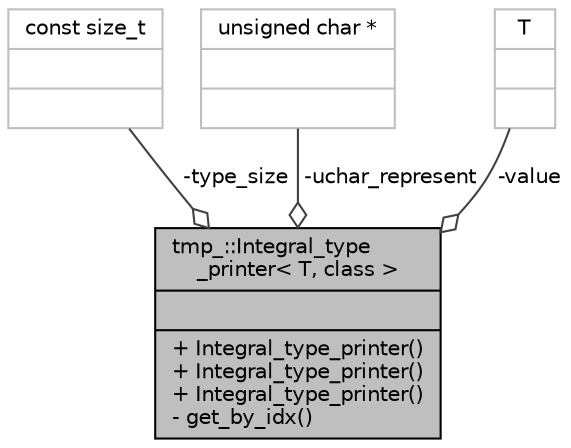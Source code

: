 digraph "tmp_::Integral_type_printer&lt; T, class &gt;"
{
 // INTERACTIVE_SVG=YES
 // LATEX_PDF_SIZE
  edge [fontname="Helvetica",fontsize="10",labelfontname="Helvetica",labelfontsize="10"];
  node [fontname="Helvetica",fontsize="10",shape=record];
  Node1 [label="{tmp_::Integral_type\l_printer\< T, class \>\n||+ Integral_type_printer()\l+ Integral_type_printer()\l+ Integral_type_printer()\l- get_by_idx()\l}",height=0.2,width=0.4,color="black", fillcolor="grey75", style="filled", fontcolor="black",tooltip=" "];
  Node2 -> Node1 [color="grey25",fontsize="10",style="solid",label=" -type_size" ,arrowhead="odiamond",fontname="Helvetica"];
  Node2 [label="{const size_t\n||}",height=0.2,width=0.4,color="grey75", fillcolor="white", style="filled",tooltip=" "];
  Node3 -> Node1 [color="grey25",fontsize="10",style="solid",label=" -uchar_represent" ,arrowhead="odiamond",fontname="Helvetica"];
  Node3 [label="{unsigned char *\n||}",height=0.2,width=0.4,color="grey75", fillcolor="white", style="filled",tooltip=" "];
  Node4 -> Node1 [color="grey25",fontsize="10",style="solid",label=" -value" ,arrowhead="odiamond",fontname="Helvetica"];
  Node4 [label="{T\n||}",height=0.2,width=0.4,color="grey75", fillcolor="white", style="filled",tooltip=" "];
}
